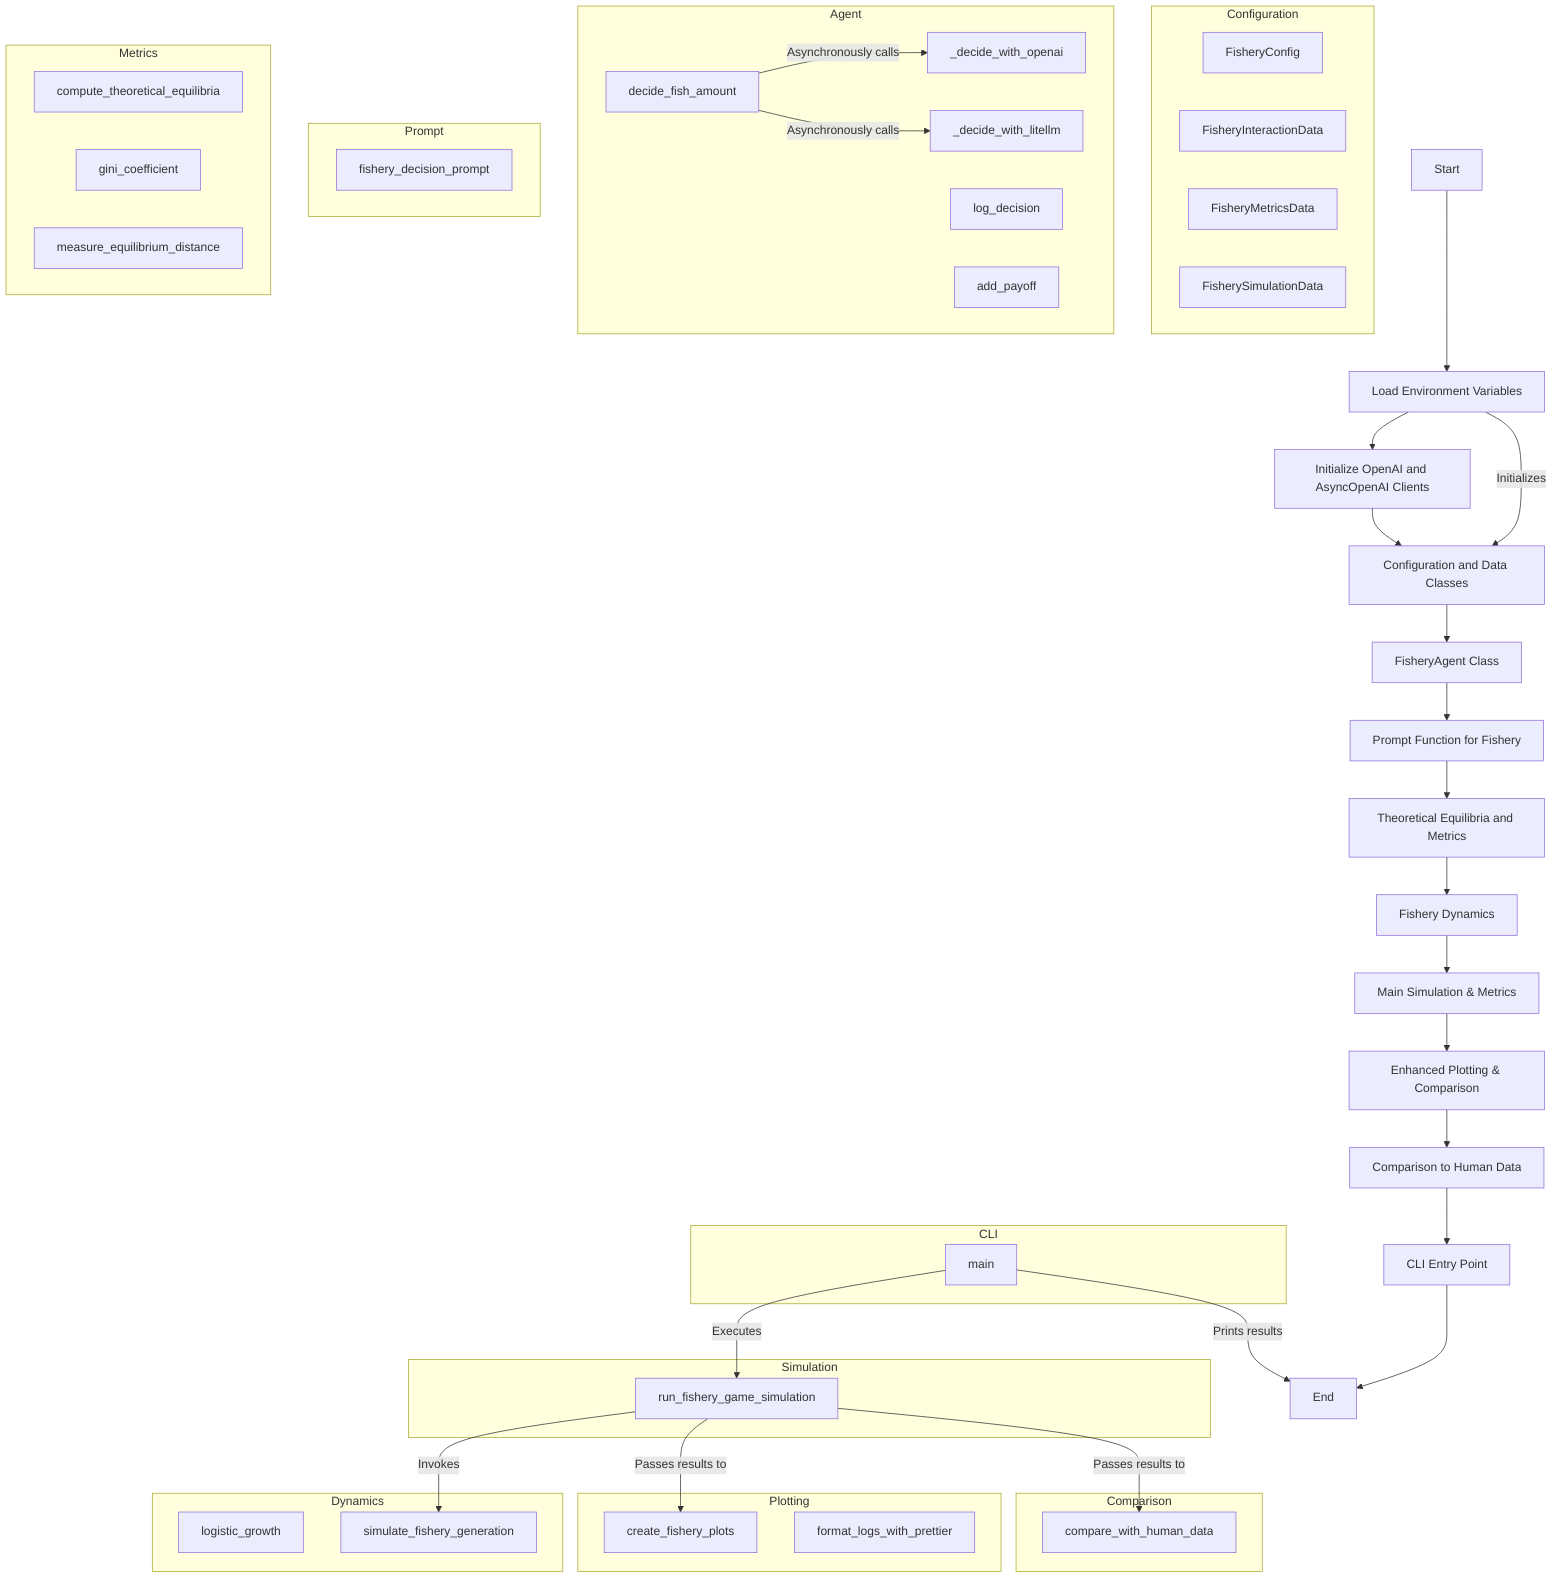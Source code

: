 flowchart TD
    A[Start] --> B[Load Environment Variables]
    B --> C[Initialize OpenAI and AsyncOpenAI Clients]
    C --> D[Configuration and Data Classes]
    
    subgraph Configuration
        D1[FisheryConfig]
        D2[FisheryInteractionData]
        D3[FisheryMetricsData]
        D4[FisherySimulationData]
    end
    
    D --> E[FisheryAgent Class]
    
    subgraph Agent
        E1[decide_fish_amount]
        E2[_decide_with_openai]
        E3[_decide_with_litellm]
        E4[log_decision]
        E5[add_payoff]
    end
    
    E --> F[Prompt Function for Fishery]
    
    subgraph Prompt
        F1[fishery_decision_prompt]
    end
    
    F --> G[Theoretical Equilibria and Metrics]
    
    subgraph Metrics
        G1[compute_theoretical_equilibria]
        G2[gini_coefficient]
        G3[measure_equilibrium_distance]
    end
    
    G --> H[Fishery Dynamics]
    
    subgraph Dynamics
        H1[logistic_growth]
        H2[simulate_fishery_generation]
    end
    
    H --> I[Main Simulation & Metrics]
    
    subgraph Simulation
        I1[run_fishery_game_simulation]
    end
    
    I --> J[Enhanced Plotting & Comparison]
    
    subgraph Plotting
        J1[create_fishery_plots]
        J2[format_logs_with_prettier]
    end
    
    J --> K[Comparison to Human Data]
    
    subgraph Comparison
        K1[compare_with_human_data]
    end
    
    K --> L[CLI Entry Point]
    
    subgraph CLI
        L1[main]
    end
    
    L --> M[End]
    
    %% Control Flow
    B -->|Initializes| D
    E1 -->|Asynchronously calls| E2
    E1 -->|Asynchronously calls| E3
    I1 -->|Invokes| H2
    I1 -->|Passes results to| J1
    I1 -->|Passes results to| K1
    L1 -->|Executes| I1
    L1 -->|Prints results| M